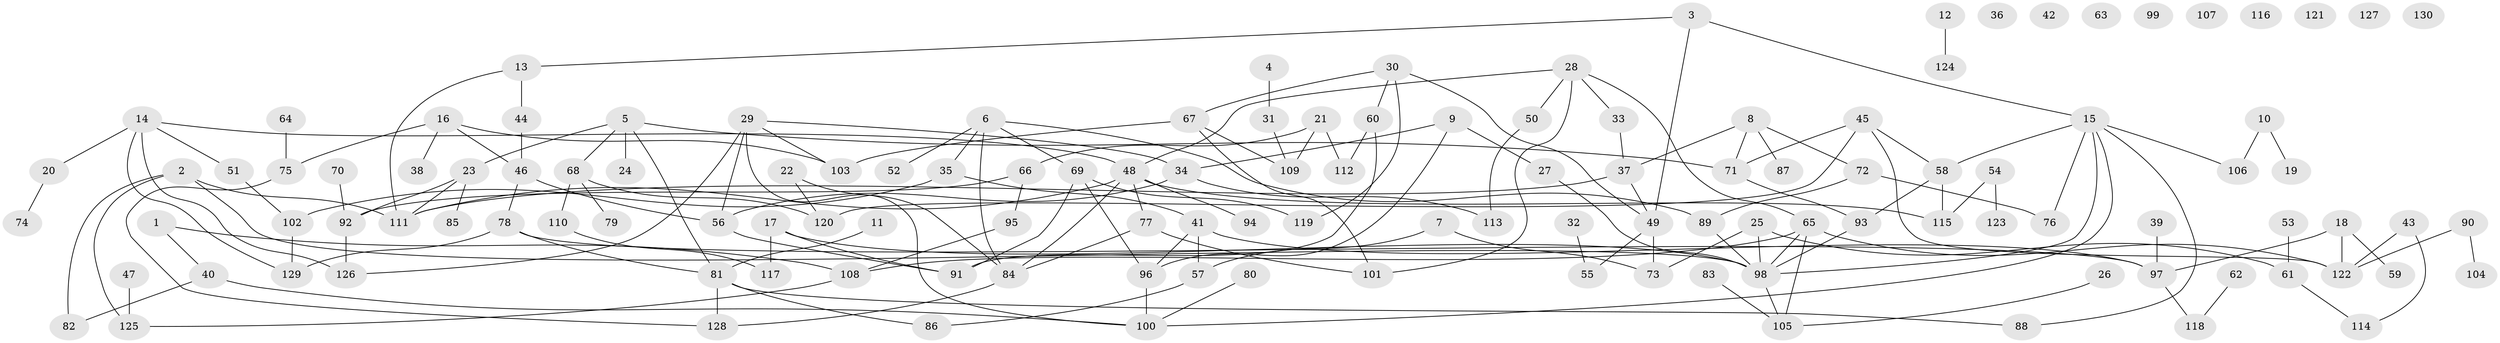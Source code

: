 // coarse degree distribution, {2: 0.18292682926829268, 1: 0.13414634146341464, 3: 0.2926829268292683, 4: 0.21951219512195122, 5: 0.10975609756097561, 6: 0.036585365853658534, 7: 0.012195121951219513, 9: 0.012195121951219513}
// Generated by graph-tools (version 1.1) at 2025/35/03/04/25 23:35:46]
// undirected, 130 vertices, 173 edges
graph export_dot {
  node [color=gray90,style=filled];
  1;
  2;
  3;
  4;
  5;
  6;
  7;
  8;
  9;
  10;
  11;
  12;
  13;
  14;
  15;
  16;
  17;
  18;
  19;
  20;
  21;
  22;
  23;
  24;
  25;
  26;
  27;
  28;
  29;
  30;
  31;
  32;
  33;
  34;
  35;
  36;
  37;
  38;
  39;
  40;
  41;
  42;
  43;
  44;
  45;
  46;
  47;
  48;
  49;
  50;
  51;
  52;
  53;
  54;
  55;
  56;
  57;
  58;
  59;
  60;
  61;
  62;
  63;
  64;
  65;
  66;
  67;
  68;
  69;
  70;
  71;
  72;
  73;
  74;
  75;
  76;
  77;
  78;
  79;
  80;
  81;
  82;
  83;
  84;
  85;
  86;
  87;
  88;
  89;
  90;
  91;
  92;
  93;
  94;
  95;
  96;
  97;
  98;
  99;
  100;
  101;
  102;
  103;
  104;
  105;
  106;
  107;
  108;
  109;
  110;
  111;
  112;
  113;
  114;
  115;
  116;
  117;
  118;
  119;
  120;
  121;
  122;
  123;
  124;
  125;
  126;
  127;
  128;
  129;
  130;
  1 -- 40;
  1 -- 108;
  2 -- 82;
  2 -- 98;
  2 -- 111;
  2 -- 125;
  3 -- 13;
  3 -- 15;
  3 -- 49;
  4 -- 31;
  5 -- 23;
  5 -- 24;
  5 -- 68;
  5 -- 71;
  5 -- 81;
  6 -- 35;
  6 -- 52;
  6 -- 69;
  6 -- 84;
  6 -- 89;
  7 -- 57;
  7 -- 73;
  8 -- 37;
  8 -- 71;
  8 -- 72;
  8 -- 87;
  9 -- 27;
  9 -- 34;
  9 -- 96;
  10 -- 19;
  10 -- 106;
  11 -- 81;
  12 -- 124;
  13 -- 44;
  13 -- 111;
  14 -- 20;
  14 -- 48;
  14 -- 51;
  14 -- 126;
  14 -- 129;
  15 -- 58;
  15 -- 76;
  15 -- 88;
  15 -- 98;
  15 -- 100;
  15 -- 106;
  16 -- 38;
  16 -- 46;
  16 -- 75;
  16 -- 103;
  17 -- 91;
  17 -- 98;
  17 -- 117;
  18 -- 59;
  18 -- 97;
  18 -- 122;
  20 -- 74;
  21 -- 66;
  21 -- 109;
  21 -- 112;
  22 -- 84;
  22 -- 120;
  23 -- 85;
  23 -- 92;
  23 -- 111;
  25 -- 61;
  25 -- 73;
  25 -- 98;
  26 -- 105;
  27 -- 98;
  28 -- 33;
  28 -- 48;
  28 -- 50;
  28 -- 65;
  28 -- 101;
  29 -- 34;
  29 -- 56;
  29 -- 100;
  29 -- 103;
  29 -- 126;
  30 -- 49;
  30 -- 60;
  30 -- 67;
  30 -- 119;
  31 -- 109;
  32 -- 55;
  33 -- 37;
  34 -- 56;
  34 -- 113;
  35 -- 41;
  35 -- 102;
  37 -- 49;
  37 -- 111;
  39 -- 97;
  40 -- 82;
  40 -- 100;
  41 -- 57;
  41 -- 96;
  41 -- 97;
  43 -- 114;
  43 -- 122;
  44 -- 46;
  45 -- 58;
  45 -- 71;
  45 -- 120;
  45 -- 122;
  46 -- 56;
  46 -- 78;
  47 -- 125;
  48 -- 77;
  48 -- 84;
  48 -- 94;
  48 -- 111;
  48 -- 115;
  49 -- 55;
  49 -- 73;
  50 -- 113;
  51 -- 102;
  53 -- 61;
  54 -- 115;
  54 -- 123;
  56 -- 91;
  57 -- 86;
  58 -- 93;
  58 -- 115;
  60 -- 91;
  60 -- 112;
  61 -- 114;
  62 -- 118;
  64 -- 75;
  65 -- 98;
  65 -- 105;
  65 -- 108;
  65 -- 122;
  66 -- 92;
  66 -- 95;
  67 -- 101;
  67 -- 103;
  67 -- 109;
  68 -- 79;
  68 -- 110;
  68 -- 120;
  69 -- 91;
  69 -- 96;
  69 -- 119;
  70 -- 92;
  71 -- 93;
  72 -- 76;
  72 -- 89;
  75 -- 128;
  77 -- 84;
  77 -- 101;
  78 -- 81;
  78 -- 97;
  78 -- 129;
  80 -- 100;
  81 -- 86;
  81 -- 88;
  81 -- 128;
  83 -- 105;
  84 -- 128;
  89 -- 98;
  90 -- 104;
  90 -- 122;
  92 -- 126;
  93 -- 98;
  95 -- 108;
  96 -- 100;
  97 -- 118;
  98 -- 105;
  102 -- 129;
  108 -- 125;
  110 -- 117;
}
